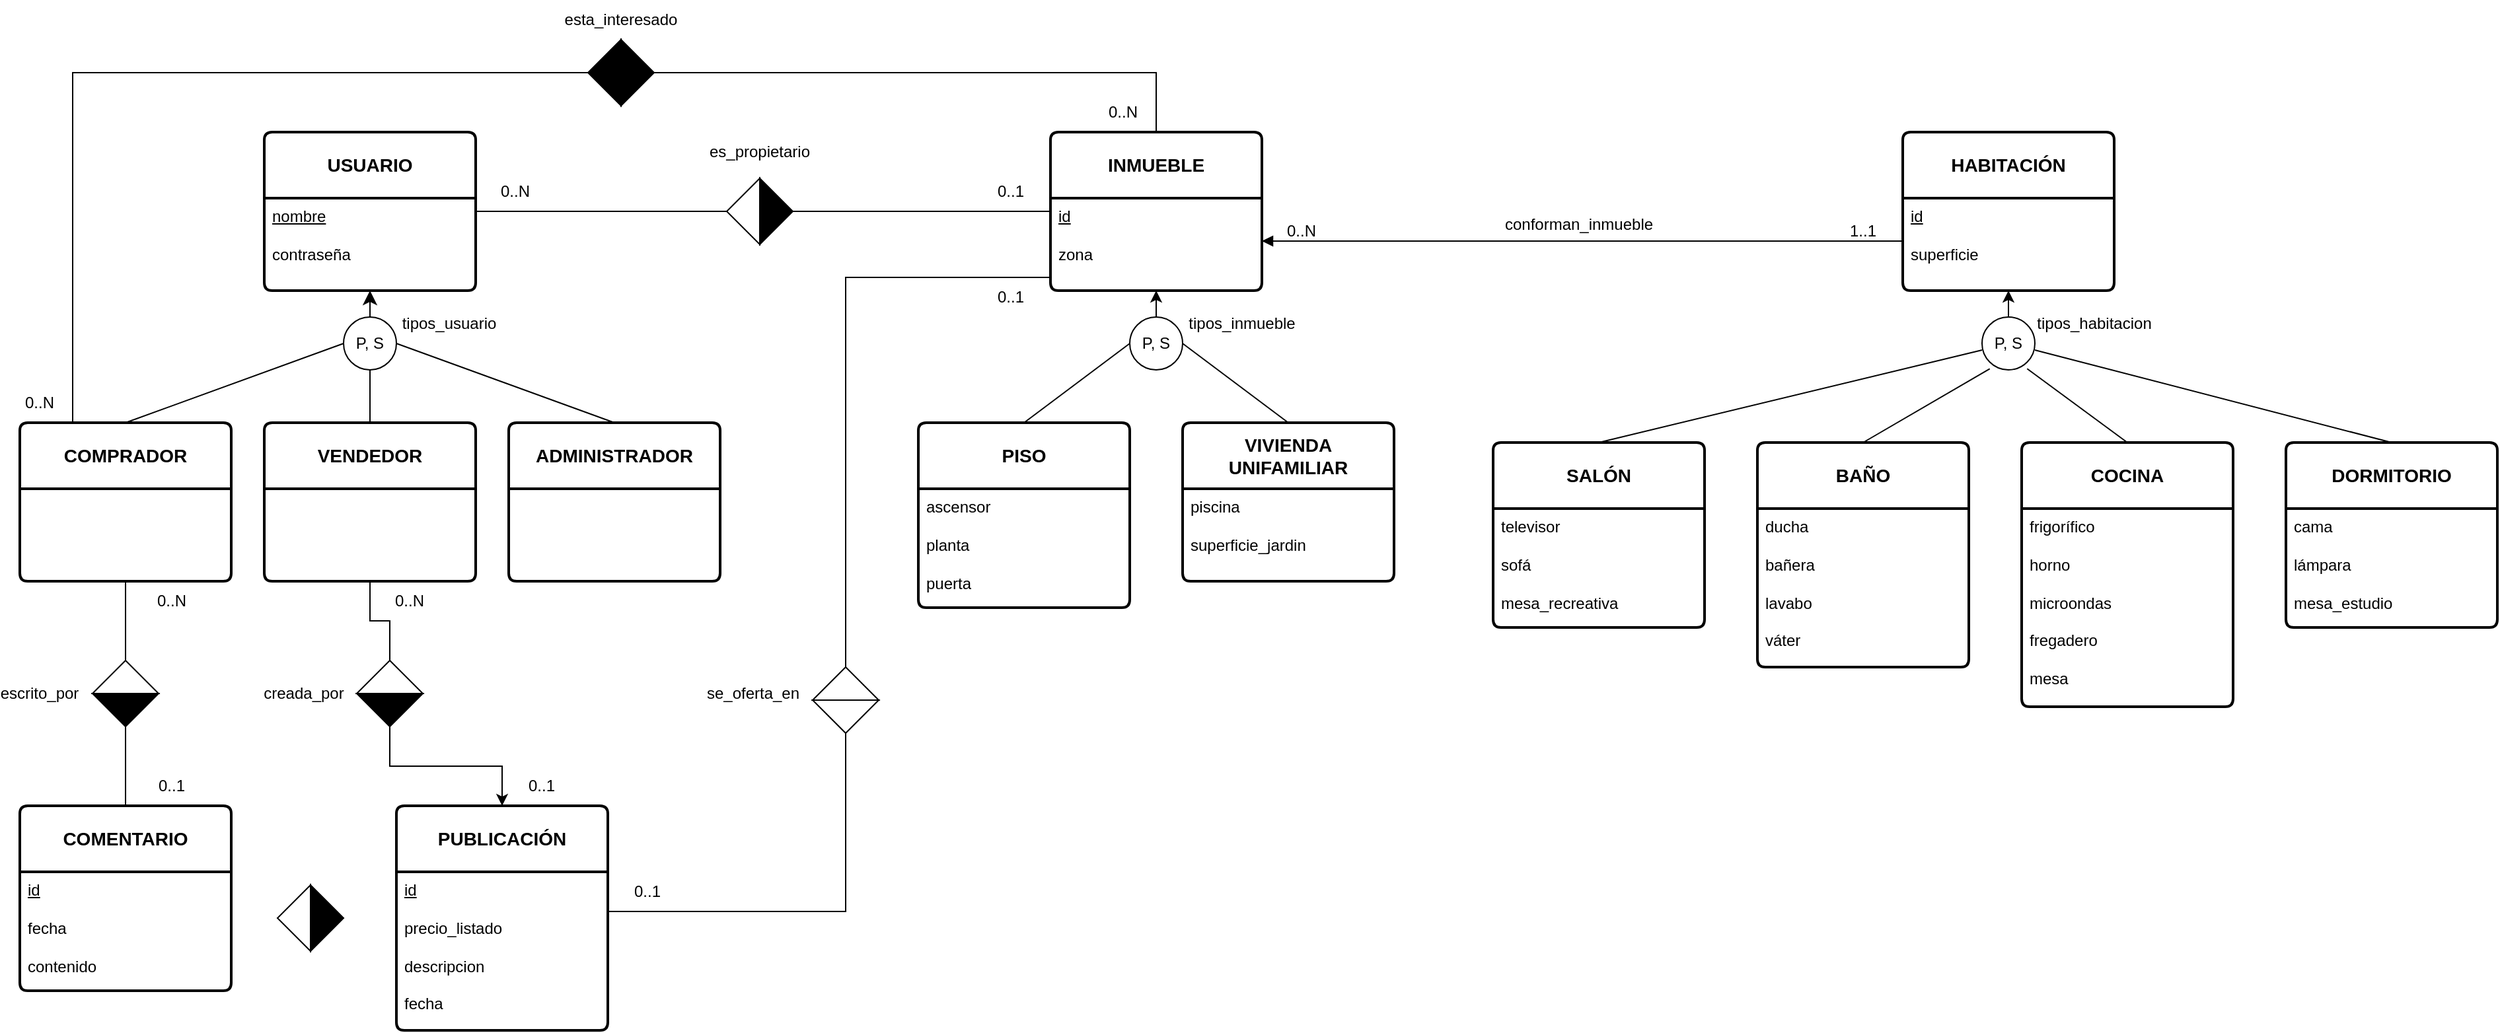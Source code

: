 <mxfile version="27.0.6">
  <diagram id="R2lEEEUBdFMjLlhIrx00" name="Page-1">
    <mxGraphModel dx="1723" dy="913" grid="1" gridSize="10" guides="1" tooltips="1" connect="1" arrows="1" fold="1" page="1" pageScale="1" pageWidth="850" pageHeight="1100" math="0" shadow="0" extFonts="Permanent Marker^https://fonts.googleapis.com/css?family=Permanent+Marker">
      <root>
        <mxCell id="0" />
        <mxCell id="1" parent="0" />
        <mxCell id="4e2i7B92s4lmDY4O2SuO-6" value="&lt;b&gt;USUARIO&lt;/b&gt;" style="swimlane;childLayout=stackLayout;horizontal=1;startSize=50;horizontalStack=0;rounded=1;fontSize=14;fontStyle=0;strokeWidth=2;resizeParent=0;resizeLast=1;shadow=0;dashed=0;align=center;arcSize=4;whiteSpace=wrap;html=1;" parent="1" vertex="1">
          <mxGeometry x="280" y="180" width="160" height="120" as="geometry" />
        </mxCell>
        <mxCell id="4e2i7B92s4lmDY4O2SuO-7" value="&lt;u&gt;nombre&lt;/u&gt;&lt;br&gt;&lt;br&gt;&lt;div&gt;contraseña&lt;/div&gt;" style="align=left;strokeColor=none;fillColor=none;spacingLeft=4;spacingRight=4;fontSize=12;verticalAlign=top;resizable=0;rotatable=0;part=1;html=1;whiteSpace=wrap;" parent="4e2i7B92s4lmDY4O2SuO-6" vertex="1">
          <mxGeometry y="50" width="160" height="70" as="geometry" />
        </mxCell>
        <mxCell id="4e2i7B92s4lmDY4O2SuO-20" style="edgeStyle=none;curved=1;rounded=0;orthogonalLoop=1;jettySize=auto;html=1;exitX=0.5;exitY=0;exitDx=0;exitDy=0;entryX=0;entryY=0.5;entryDx=0;entryDy=0;fontSize=12;startSize=8;endSize=8;endArrow=none;startFill=0;" parent="1" source="4e2i7B92s4lmDY4O2SuO-8" target="4e2i7B92s4lmDY4O2SuO-13" edge="1">
          <mxGeometry relative="1" as="geometry" />
        </mxCell>
        <mxCell id="3zyrOIfzfFuT3gQMHK2X-5" style="edgeStyle=orthogonalEdgeStyle;rounded=0;orthogonalLoop=1;jettySize=auto;html=1;exitX=0.25;exitY=0;exitDx=0;exitDy=0;entryX=1;entryY=0.5;entryDx=0;entryDy=0;endArrow=none;startFill=0;" edge="1" parent="1" source="4e2i7B92s4lmDY4O2SuO-8" target="3zyrOIfzfFuT3gQMHK2X-1">
          <mxGeometry relative="1" as="geometry" />
        </mxCell>
        <mxCell id="4e2i7B92s4lmDY4O2SuO-8" value="&lt;b&gt;COMPRADOR&lt;/b&gt;" style="swimlane;childLayout=stackLayout;horizontal=1;startSize=50;horizontalStack=0;rounded=1;fontSize=14;fontStyle=0;strokeWidth=2;resizeParent=0;resizeLast=1;shadow=0;dashed=0;align=center;arcSize=4;whiteSpace=wrap;html=1;" parent="1" vertex="1">
          <mxGeometry x="95" y="400" width="160" height="120" as="geometry" />
        </mxCell>
        <mxCell id="4e2i7B92s4lmDY4O2SuO-19" style="edgeStyle=none;curved=1;rounded=0;orthogonalLoop=1;jettySize=auto;html=1;exitX=0.5;exitY=0;exitDx=0;exitDy=0;entryX=0.5;entryY=1;entryDx=0;entryDy=0;fontSize=12;startSize=8;endSize=8;endArrow=none;startFill=0;" parent="1" source="4e2i7B92s4lmDY4O2SuO-10" target="4e2i7B92s4lmDY4O2SuO-13" edge="1">
          <mxGeometry relative="1" as="geometry" />
        </mxCell>
        <mxCell id="3zyrOIfzfFuT3gQMHK2X-24" style="rounded=0;orthogonalLoop=1;jettySize=auto;html=1;exitX=0.5;exitY=1;exitDx=0;exitDy=0;entryX=1;entryY=0.5;entryDx=0;entryDy=0;endArrow=none;startFill=0;elbow=vertical;edgeStyle=orthogonalEdgeStyle;" edge="1" parent="1" source="4e2i7B92s4lmDY4O2SuO-10" target="3zyrOIfzfFuT3gQMHK2X-20">
          <mxGeometry relative="1" as="geometry" />
        </mxCell>
        <mxCell id="4e2i7B92s4lmDY4O2SuO-10" value="&lt;b&gt;VENDEDOR&lt;/b&gt;" style="swimlane;childLayout=stackLayout;horizontal=1;startSize=50;horizontalStack=0;rounded=1;fontSize=14;fontStyle=0;strokeWidth=2;resizeParent=0;resizeLast=1;shadow=0;dashed=0;align=center;arcSize=4;whiteSpace=wrap;html=1;" parent="1" vertex="1">
          <mxGeometry x="280" y="400" width="160" height="120" as="geometry" />
        </mxCell>
        <mxCell id="4e2i7B92s4lmDY4O2SuO-18" style="edgeStyle=none;curved=1;rounded=0;orthogonalLoop=1;jettySize=auto;html=1;exitX=0.5;exitY=0;exitDx=0;exitDy=0;entryX=1;entryY=0.5;entryDx=0;entryDy=0;fontSize=12;startSize=8;endSize=8;endArrow=none;startFill=0;" parent="1" source="4e2i7B92s4lmDY4O2SuO-11" target="4e2i7B92s4lmDY4O2SuO-13" edge="1">
          <mxGeometry relative="1" as="geometry" />
        </mxCell>
        <mxCell id="4e2i7B92s4lmDY4O2SuO-11" value="&lt;b&gt;ADMINISTRADOR&lt;/b&gt;" style="swimlane;childLayout=stackLayout;horizontal=1;startSize=50;horizontalStack=0;rounded=1;fontSize=14;fontStyle=0;strokeWidth=2;resizeParent=0;resizeLast=1;shadow=0;dashed=0;align=center;arcSize=4;whiteSpace=wrap;html=1;" parent="1" vertex="1">
          <mxGeometry x="465" y="400" width="160" height="120" as="geometry" />
        </mxCell>
        <mxCell id="4e2i7B92s4lmDY4O2SuO-14" style="edgeStyle=none;curved=1;rounded=0;orthogonalLoop=1;jettySize=auto;html=1;exitX=0.5;exitY=0;exitDx=0;exitDy=0;entryX=0.5;entryY=1;entryDx=0;entryDy=0;fontSize=12;startSize=8;endSize=8;" parent="1" source="4e2i7B92s4lmDY4O2SuO-13" target="4e2i7B92s4lmDY4O2SuO-7" edge="1">
          <mxGeometry relative="1" as="geometry" />
        </mxCell>
        <mxCell id="4e2i7B92s4lmDY4O2SuO-13" value="P, S" style="ellipse;whiteSpace=wrap;html=1;aspect=fixed;" parent="1" vertex="1">
          <mxGeometry x="340" y="320" width="40" height="40" as="geometry" />
        </mxCell>
        <mxCell id="4e2i7B92s4lmDY4O2SuO-21" value="tipos_usuario" style="text;html=1;align=center;verticalAlign=middle;whiteSpace=wrap;rounded=0;" parent="1" vertex="1">
          <mxGeometry x="390" y="310" width="60" height="30" as="geometry" />
        </mxCell>
        <mxCell id="4e2i7B92s4lmDY4O2SuO-22" value="&lt;b&gt;INMUEBLE&lt;/b&gt;" style="swimlane;childLayout=stackLayout;horizontal=1;startSize=50;horizontalStack=0;rounded=1;fontSize=14;fontStyle=0;strokeWidth=2;resizeParent=0;resizeLast=1;shadow=0;dashed=0;align=center;arcSize=4;whiteSpace=wrap;html=1;" parent="1" vertex="1">
          <mxGeometry x="875" y="180" width="160" height="120" as="geometry" />
        </mxCell>
        <mxCell id="4e2i7B92s4lmDY4O2SuO-23" value="&lt;u&gt;id&lt;/u&gt;&lt;br&gt;&lt;br&gt;&lt;div&gt;zona&lt;/div&gt;" style="align=left;strokeColor=none;fillColor=none;spacingLeft=4;spacingRight=4;fontSize=12;verticalAlign=top;resizable=0;rotatable=0;part=1;html=1;whiteSpace=wrap;" parent="4e2i7B92s4lmDY4O2SuO-22" vertex="1">
          <mxGeometry y="50" width="160" height="70" as="geometry" />
        </mxCell>
        <mxCell id="v-jbXw5zntiqwaU9itKJ-7" style="edgeStyle=none;curved=1;rounded=0;orthogonalLoop=1;jettySize=auto;html=1;exitX=0.5;exitY=0;exitDx=0;exitDy=0;entryX=0;entryY=0.5;entryDx=0;entryDy=0;fontSize=12;startSize=8;endSize=8;endArrow=none;startFill=0;" parent="1" edge="1">
          <mxGeometry relative="1" as="geometry">
            <mxPoint x="935" y="340" as="targetPoint" />
            <mxPoint x="855.0" y="400.0" as="sourcePoint" />
          </mxGeometry>
        </mxCell>
        <mxCell id="v-jbXw5zntiqwaU9itKJ-11" style="edgeStyle=none;curved=1;rounded=0;orthogonalLoop=1;jettySize=auto;html=1;exitX=0.5;exitY=0;exitDx=0;exitDy=0;entryX=1;entryY=0.5;entryDx=0;entryDy=0;fontSize=12;startSize=8;endSize=8;endArrow=none;startFill=0;" parent="1" edge="1">
          <mxGeometry relative="1" as="geometry">
            <mxPoint x="975" y="340" as="targetPoint" />
            <mxPoint x="1055.0" y="400.0" as="sourcePoint" />
          </mxGeometry>
        </mxCell>
        <mxCell id="v-jbXw5zntiqwaU9itKJ-15" style="edgeStyle=orthogonalEdgeStyle;rounded=0;orthogonalLoop=1;jettySize=auto;html=1;exitX=0.5;exitY=0;exitDx=0;exitDy=0;entryX=0.5;entryY=1;entryDx=0;entryDy=0;" parent="1" source="v-jbXw5zntiqwaU9itKJ-14" target="4e2i7B92s4lmDY4O2SuO-23" edge="1">
          <mxGeometry relative="1" as="geometry" />
        </mxCell>
        <mxCell id="v-jbXw5zntiqwaU9itKJ-14" value="P, S" style="ellipse;whiteSpace=wrap;html=1;aspect=fixed;" parent="1" vertex="1">
          <mxGeometry x="935" y="320" width="40" height="40" as="geometry" />
        </mxCell>
        <mxCell id="v-jbXw5zntiqwaU9itKJ-16" value="tipos_inmueble" style="text;html=1;align=center;verticalAlign=middle;whiteSpace=wrap;rounded=0;" parent="1" vertex="1">
          <mxGeometry x="990" y="310" width="60" height="30" as="geometry" />
        </mxCell>
        <mxCell id="v-jbXw5zntiqwaU9itKJ-18" value="&lt;b&gt;PISO&lt;/b&gt;" style="swimlane;childLayout=stackLayout;horizontal=1;startSize=50;horizontalStack=0;rounded=1;fontSize=14;fontStyle=0;strokeWidth=2;resizeParent=0;resizeLast=1;shadow=0;dashed=0;align=center;arcSize=4;whiteSpace=wrap;html=1;" parent="1" vertex="1">
          <mxGeometry x="775" y="400" width="160" height="140" as="geometry" />
        </mxCell>
        <mxCell id="v-jbXw5zntiqwaU9itKJ-19" value="&lt;div&gt;ascensor&lt;/div&gt;&lt;div&gt;&lt;br&gt;&lt;/div&gt;planta&lt;div&gt;&lt;br&gt;&lt;/div&gt;&lt;div&gt;puerta&lt;/div&gt;" style="align=left;strokeColor=none;fillColor=none;spacingLeft=4;spacingRight=4;fontSize=12;verticalAlign=top;resizable=0;rotatable=0;part=1;html=1;whiteSpace=wrap;" parent="v-jbXw5zntiqwaU9itKJ-18" vertex="1">
          <mxGeometry y="50" width="160" height="90" as="geometry" />
        </mxCell>
        <mxCell id="v-jbXw5zntiqwaU9itKJ-20" value="&lt;b&gt;VIVIENDA UNIFAMILIAR&lt;/b&gt;" style="swimlane;childLayout=stackLayout;horizontal=1;startSize=50;horizontalStack=0;rounded=1;fontSize=14;fontStyle=0;strokeWidth=2;resizeParent=0;resizeLast=1;shadow=0;dashed=0;align=center;arcSize=4;whiteSpace=wrap;html=1;" parent="1" vertex="1">
          <mxGeometry x="975" y="400" width="160" height="120" as="geometry" />
        </mxCell>
        <mxCell id="v-jbXw5zntiqwaU9itKJ-21" value="piscina&lt;div&gt;&lt;br&gt;&lt;/div&gt;&lt;div&gt;superficie_jardin&lt;/div&gt;" style="align=left;strokeColor=none;fillColor=none;spacingLeft=4;spacingRight=4;fontSize=12;verticalAlign=top;resizable=0;rotatable=0;part=1;html=1;whiteSpace=wrap;" parent="v-jbXw5zntiqwaU9itKJ-20" vertex="1">
          <mxGeometry y="50" width="160" height="70" as="geometry" />
        </mxCell>
        <mxCell id="v-jbXw5zntiqwaU9itKJ-22" value="&lt;b&gt;HABITACIÓN&lt;/b&gt;" style="swimlane;childLayout=stackLayout;horizontal=1;startSize=50;horizontalStack=0;rounded=1;fontSize=14;fontStyle=0;strokeWidth=2;resizeParent=0;resizeLast=1;shadow=0;dashed=0;align=center;arcSize=4;whiteSpace=wrap;html=1;" parent="1" vertex="1">
          <mxGeometry x="1520" y="180" width="160" height="120" as="geometry" />
        </mxCell>
        <mxCell id="v-jbXw5zntiqwaU9itKJ-23" value="&lt;u&gt;id&lt;/u&gt;&lt;div&gt;&lt;br&gt;&lt;/div&gt;&lt;div&gt;superficie&lt;/div&gt;" style="align=left;strokeColor=none;fillColor=none;spacingLeft=4;spacingRight=4;fontSize=12;verticalAlign=top;resizable=0;rotatable=0;part=1;html=1;whiteSpace=wrap;" parent="v-jbXw5zntiqwaU9itKJ-22" vertex="1">
          <mxGeometry y="50" width="160" height="70" as="geometry" />
        </mxCell>
        <mxCell id="v-jbXw5zntiqwaU9itKJ-26" style="edgeStyle=orthogonalEdgeStyle;rounded=0;orthogonalLoop=1;jettySize=auto;html=1;exitX=0.5;exitY=0;exitDx=0;exitDy=0;entryX=0.5;entryY=1;entryDx=0;entryDy=0;" parent="1" source="v-jbXw5zntiqwaU9itKJ-27" edge="1">
          <mxGeometry relative="1" as="geometry">
            <mxPoint x="1600" y="300" as="targetPoint" />
          </mxGeometry>
        </mxCell>
        <mxCell id="v-jbXw5zntiqwaU9itKJ-42" style="rounded=0;orthogonalLoop=1;jettySize=auto;html=1;exitX=1;exitY=0.5;exitDx=0;exitDy=0;entryX=0.5;entryY=0;entryDx=0;entryDy=0;endArrow=none;startFill=0;" parent="1" target="v-jbXw5zntiqwaU9itKJ-37" edge="1">
          <mxGeometry relative="1" as="geometry">
            <mxPoint x="1620" y="345" as="sourcePoint" />
          </mxGeometry>
        </mxCell>
        <mxCell id="v-jbXw5zntiqwaU9itKJ-27" value="P, S" style="ellipse;whiteSpace=wrap;html=1;aspect=fixed;" parent="1" vertex="1">
          <mxGeometry x="1580" y="320" width="40" height="40" as="geometry" />
        </mxCell>
        <mxCell id="v-jbXw5zntiqwaU9itKJ-28" value="tipos_habitacion" style="text;html=1;align=center;verticalAlign=middle;whiteSpace=wrap;rounded=0;" parent="1" vertex="1">
          <mxGeometry x="1635" y="310" width="60" height="30" as="geometry" />
        </mxCell>
        <mxCell id="v-jbXw5zntiqwaU9itKJ-39" style="rounded=0;orthogonalLoop=1;jettySize=auto;html=1;exitX=0.5;exitY=0;exitDx=0;exitDy=0;entryX=0;entryY=0.5;entryDx=0;entryDy=0;endArrow=none;startFill=0;" parent="1" source="v-jbXw5zntiqwaU9itKJ-29" edge="1">
          <mxGeometry relative="1" as="geometry">
            <mxPoint x="1580" y="345" as="targetPoint" />
          </mxGeometry>
        </mxCell>
        <mxCell id="v-jbXw5zntiqwaU9itKJ-29" value="&lt;b&gt;SALÓN&lt;/b&gt;" style="swimlane;childLayout=stackLayout;horizontal=1;startSize=50;horizontalStack=0;rounded=1;fontSize=14;fontStyle=0;strokeWidth=2;resizeParent=0;resizeLast=1;shadow=0;dashed=0;align=center;arcSize=4;whiteSpace=wrap;html=1;" parent="1" vertex="1">
          <mxGeometry x="1210" y="415" width="160" height="140" as="geometry" />
        </mxCell>
        <mxCell id="v-jbXw5zntiqwaU9itKJ-30" value="televisor&lt;div&gt;&lt;br&gt;&lt;/div&gt;&lt;div&gt;sofá&lt;/div&gt;&lt;div&gt;&lt;br&gt;&lt;/div&gt;&lt;div&gt;mesa_recreativa&lt;/div&gt;" style="align=left;strokeColor=none;fillColor=none;spacingLeft=4;spacingRight=4;fontSize=12;verticalAlign=top;resizable=0;rotatable=0;part=1;html=1;whiteSpace=wrap;" parent="v-jbXw5zntiqwaU9itKJ-29" vertex="1">
          <mxGeometry y="50" width="160" height="90" as="geometry" />
        </mxCell>
        <mxCell id="v-jbXw5zntiqwaU9itKJ-40" style="rounded=0;orthogonalLoop=1;jettySize=auto;html=1;exitX=0.5;exitY=0;exitDx=0;exitDy=0;entryX=0;entryY=1;entryDx=0;entryDy=0;endArrow=none;startFill=0;" parent="1" source="v-jbXw5zntiqwaU9itKJ-31" edge="1">
          <mxGeometry relative="1" as="geometry">
            <mxPoint x="1585.858" y="359.142" as="targetPoint" />
          </mxGeometry>
        </mxCell>
        <mxCell id="v-jbXw5zntiqwaU9itKJ-31" value="&lt;b&gt;BAÑO&lt;/b&gt;" style="swimlane;childLayout=stackLayout;horizontal=1;startSize=50;horizontalStack=0;rounded=1;fontSize=14;fontStyle=0;strokeWidth=2;resizeParent=0;resizeLast=1;shadow=0;dashed=0;align=center;arcSize=4;whiteSpace=wrap;html=1;" parent="1" vertex="1">
          <mxGeometry x="1410" y="415" width="160" height="170" as="geometry" />
        </mxCell>
        <mxCell id="v-jbXw5zntiqwaU9itKJ-32" value="ducha&lt;div&gt;&lt;br&gt;&lt;/div&gt;&lt;div&gt;bañera&lt;/div&gt;&lt;div&gt;&lt;br&gt;&lt;/div&gt;&lt;div&gt;lavabo&lt;/div&gt;&lt;div&gt;&lt;br&gt;&lt;/div&gt;&lt;div&gt;váter&lt;/div&gt;" style="align=left;strokeColor=none;fillColor=none;spacingLeft=4;spacingRight=4;fontSize=12;verticalAlign=top;resizable=0;rotatable=0;part=1;html=1;whiteSpace=wrap;" parent="v-jbXw5zntiqwaU9itKJ-31" vertex="1">
          <mxGeometry y="50" width="160" height="120" as="geometry" />
        </mxCell>
        <mxCell id="v-jbXw5zntiqwaU9itKJ-41" style="rounded=0;orthogonalLoop=1;jettySize=auto;html=1;exitX=0.5;exitY=0;exitDx=0;exitDy=0;entryX=1;entryY=1;entryDx=0;entryDy=0;endArrow=none;startFill=0;" parent="1" source="v-jbXw5zntiqwaU9itKJ-33" edge="1">
          <mxGeometry relative="1" as="geometry">
            <mxPoint x="1614.142" y="359.142" as="targetPoint" />
          </mxGeometry>
        </mxCell>
        <mxCell id="v-jbXw5zntiqwaU9itKJ-33" value="&lt;b&gt;COCINA&lt;/b&gt;" style="swimlane;childLayout=stackLayout;horizontal=1;startSize=50;horizontalStack=0;rounded=1;fontSize=14;fontStyle=0;strokeWidth=2;resizeParent=0;resizeLast=1;shadow=0;dashed=0;align=center;arcSize=4;whiteSpace=wrap;html=1;" parent="1" vertex="1">
          <mxGeometry x="1610" y="415" width="160" height="200" as="geometry" />
        </mxCell>
        <mxCell id="v-jbXw5zntiqwaU9itKJ-34" value="frigorífico&lt;div&gt;&lt;br&gt;&lt;/div&gt;&lt;div&gt;horno&lt;/div&gt;&lt;div&gt;&lt;br&gt;&lt;/div&gt;&lt;div&gt;microondas&lt;/div&gt;&lt;div&gt;&lt;br&gt;&lt;/div&gt;&lt;div&gt;fregadero&lt;/div&gt;&lt;div&gt;&lt;br&gt;&lt;/div&gt;&lt;div&gt;mesa&lt;/div&gt;" style="align=left;strokeColor=none;fillColor=none;spacingLeft=4;spacingRight=4;fontSize=12;verticalAlign=top;resizable=0;rotatable=0;part=1;html=1;whiteSpace=wrap;" parent="v-jbXw5zntiqwaU9itKJ-33" vertex="1">
          <mxGeometry y="50" width="160" height="150" as="geometry" />
        </mxCell>
        <mxCell id="v-jbXw5zntiqwaU9itKJ-37" value="&lt;b&gt;DORMITORIO&lt;/b&gt;" style="swimlane;childLayout=stackLayout;horizontal=1;startSize=50;horizontalStack=0;rounded=1;fontSize=14;fontStyle=0;strokeWidth=2;resizeParent=0;resizeLast=1;shadow=0;dashed=0;align=center;arcSize=4;whiteSpace=wrap;html=1;" parent="1" vertex="1">
          <mxGeometry x="1810" y="415" width="160" height="140" as="geometry" />
        </mxCell>
        <mxCell id="v-jbXw5zntiqwaU9itKJ-38" value="cama&lt;div&gt;&lt;br&gt;&lt;/div&gt;&lt;div&gt;lámpara&lt;/div&gt;&lt;div&gt;&lt;br&gt;&lt;/div&gt;&lt;div&gt;mesa_estudio&lt;/div&gt;" style="align=left;strokeColor=none;fillColor=none;spacingLeft=4;spacingRight=4;fontSize=12;verticalAlign=top;resizable=0;rotatable=0;part=1;html=1;whiteSpace=wrap;" parent="v-jbXw5zntiqwaU9itKJ-37" vertex="1">
          <mxGeometry y="50" width="160" height="90" as="geometry" />
        </mxCell>
        <mxCell id="v-jbXw5zntiqwaU9itKJ-43" value="&lt;b&gt;PUBLICACIÓN&lt;/b&gt;" style="swimlane;childLayout=stackLayout;horizontal=1;startSize=50;horizontalStack=0;rounded=1;fontSize=14;fontStyle=0;strokeWidth=2;resizeParent=0;resizeLast=1;shadow=0;dashed=0;align=center;arcSize=4;whiteSpace=wrap;html=1;" parent="1" vertex="1">
          <mxGeometry x="380" y="690" width="160" height="170" as="geometry" />
        </mxCell>
        <mxCell id="v-jbXw5zntiqwaU9itKJ-44" value="&lt;u&gt;id&lt;/u&gt;&lt;br&gt;&lt;br&gt;&lt;div&gt;precio_listado&lt;/div&gt;&lt;div&gt;&lt;br&gt;&lt;/div&gt;&lt;div&gt;descripcion&lt;/div&gt;&lt;div&gt;&lt;br&gt;&lt;/div&gt;&lt;div&gt;fecha&lt;/div&gt;" style="align=left;strokeColor=none;fillColor=none;spacingLeft=4;spacingRight=4;fontSize=12;verticalAlign=top;resizable=0;rotatable=0;part=1;html=1;whiteSpace=wrap;" parent="v-jbXw5zntiqwaU9itKJ-43" vertex="1">
          <mxGeometry y="50" width="160" height="120" as="geometry" />
        </mxCell>
        <mxCell id="v-jbXw5zntiqwaU9itKJ-54" value="&lt;b&gt;COMENTARIO&lt;/b&gt;" style="swimlane;childLayout=stackLayout;horizontal=1;startSize=50;horizontalStack=0;rounded=1;fontSize=14;fontStyle=0;strokeWidth=2;resizeParent=0;resizeLast=1;shadow=0;dashed=0;align=center;arcSize=4;whiteSpace=wrap;html=1;" parent="1" vertex="1">
          <mxGeometry x="95" y="690" width="160" height="140" as="geometry" />
        </mxCell>
        <mxCell id="v-jbXw5zntiqwaU9itKJ-55" value="&lt;u&gt;id&lt;/u&gt;&lt;br&gt;&lt;br&gt;&lt;div&gt;fecha&lt;/div&gt;&lt;div&gt;&lt;br&gt;&lt;/div&gt;&lt;div&gt;contenido&lt;/div&gt;&lt;div&gt;&lt;br&gt;&lt;/div&gt;" style="align=left;strokeColor=none;fillColor=none;spacingLeft=4;spacingRight=4;fontSize=12;verticalAlign=top;resizable=0;rotatable=0;part=1;html=1;whiteSpace=wrap;" parent="v-jbXw5zntiqwaU9itKJ-54" vertex="1">
          <mxGeometry y="50" width="160" height="90" as="geometry" />
        </mxCell>
        <mxCell id="v-jbXw5zntiqwaU9itKJ-61" style="edgeStyle=orthogonalEdgeStyle;rounded=0;orthogonalLoop=1;jettySize=auto;html=1;exitX=1;exitY=0.5;exitDx=0;exitDy=0;entryX=0.5;entryY=0;entryDx=0;entryDy=0;endArrow=none;startFill=0;" parent="1" source="v-jbXw5zntiqwaU9itKJ-58" target="v-jbXw5zntiqwaU9itKJ-54" edge="1">
          <mxGeometry relative="1" as="geometry" />
        </mxCell>
        <mxCell id="v-jbXw5zntiqwaU9itKJ-58" value="" style="triangle;whiteSpace=wrap;html=1;direction=south;fillColor=#000000;" parent="1" vertex="1">
          <mxGeometry x="150" y="605" width="50" height="25" as="geometry" />
        </mxCell>
        <mxCell id="v-jbXw5zntiqwaU9itKJ-60" style="edgeStyle=orthogonalEdgeStyle;rounded=0;orthogonalLoop=1;jettySize=auto;html=1;exitX=1;exitY=0.5;exitDx=0;exitDy=0;entryX=0.5;entryY=1;entryDx=0;entryDy=0;endArrow=none;startFill=0;" parent="1" source="v-jbXw5zntiqwaU9itKJ-59" target="4e2i7B92s4lmDY4O2SuO-8" edge="1">
          <mxGeometry relative="1" as="geometry" />
        </mxCell>
        <mxCell id="v-jbXw5zntiqwaU9itKJ-59" value="" style="triangle;whiteSpace=wrap;html=1;direction=north;" parent="1" vertex="1">
          <mxGeometry x="150" y="580" width="50" height="25" as="geometry" />
        </mxCell>
        <mxCell id="v-jbXw5zntiqwaU9itKJ-62" value="escrito_por" style="text;html=1;align=center;verticalAlign=middle;whiteSpace=wrap;rounded=0;" parent="1" vertex="1">
          <mxGeometry x="80" y="590" width="60" height="30" as="geometry" />
        </mxCell>
        <mxCell id="v-jbXw5zntiqwaU9itKJ-63" value="0..1" style="text;html=1;align=center;verticalAlign=middle;whiteSpace=wrap;rounded=0;" parent="1" vertex="1">
          <mxGeometry x="180" y="660" width="60" height="30" as="geometry" />
        </mxCell>
        <mxCell id="v-jbXw5zntiqwaU9itKJ-64" value="0..N" style="text;html=1;align=center;verticalAlign=middle;whiteSpace=wrap;rounded=0;" parent="1" vertex="1">
          <mxGeometry x="180" y="520" width="60" height="30" as="geometry" />
        </mxCell>
        <mxCell id="v-jbXw5zntiqwaU9itKJ-66" value="" style="triangle;whiteSpace=wrap;html=1;direction=west;fillColor=#FFFFFF;" parent="1" vertex="1">
          <mxGeometry x="630" y="215" width="25" height="50" as="geometry" />
        </mxCell>
        <mxCell id="v-jbXw5zntiqwaU9itKJ-73" style="edgeStyle=orthogonalEdgeStyle;rounded=0;orthogonalLoop=1;jettySize=auto;html=1;exitX=1;exitY=0.5;exitDx=0;exitDy=0;entryX=0;entryY=0.5;entryDx=0;entryDy=0;endArrow=none;startFill=0;" parent="1" source="v-jbXw5zntiqwaU9itKJ-68" target="4e2i7B92s4lmDY4O2SuO-22" edge="1">
          <mxGeometry relative="1" as="geometry" />
        </mxCell>
        <mxCell id="v-jbXw5zntiqwaU9itKJ-68" value="" style="triangle;whiteSpace=wrap;html=1;direction=east;gradientColor=none;fillColor=#000000;" parent="1" vertex="1">
          <mxGeometry x="655" y="215" width="25" height="50" as="geometry" />
        </mxCell>
        <mxCell id="v-jbXw5zntiqwaU9itKJ-70" value="0..1" style="text;html=1;align=center;verticalAlign=middle;whiteSpace=wrap;rounded=0;" parent="1" vertex="1">
          <mxGeometry x="815" y="210" width="60" height="30" as="geometry" />
        </mxCell>
        <mxCell id="v-jbXw5zntiqwaU9itKJ-71" value="0..N" style="text;html=1;align=center;verticalAlign=middle;whiteSpace=wrap;rounded=0;" parent="1" vertex="1">
          <mxGeometry x="440" y="210" width="60" height="30" as="geometry" />
        </mxCell>
        <mxCell id="v-jbXw5zntiqwaU9itKJ-76" style="edgeStyle=orthogonalEdgeStyle;rounded=0;orthogonalLoop=1;jettySize=auto;html=1;exitX=1;exitY=0.5;exitDx=0;exitDy=0;endArrow=none;startFill=0;entryX=1;entryY=0.143;entryDx=0;entryDy=0;entryPerimeter=0;" parent="1" source="v-jbXw5zntiqwaU9itKJ-66" target="4e2i7B92s4lmDY4O2SuO-7" edge="1">
          <mxGeometry relative="1" as="geometry">
            <mxPoint x="625" y="239.57" as="sourcePoint" />
            <mxPoint x="480" y="240" as="targetPoint" />
          </mxGeometry>
        </mxCell>
        <mxCell id="v-jbXw5zntiqwaU9itKJ-77" value="es_propietario" style="text;html=1;align=center;verticalAlign=middle;whiteSpace=wrap;rounded=0;" parent="1" vertex="1">
          <mxGeometry x="625" y="180" width="60" height="30" as="geometry" />
        </mxCell>
        <mxCell id="3zyrOIfzfFuT3gQMHK2X-1" value="" style="triangle;whiteSpace=wrap;html=1;direction=west;fillColor=#000000;" vertex="1" parent="1">
          <mxGeometry x="525" y="110" width="25" height="50" as="geometry" />
        </mxCell>
        <mxCell id="3zyrOIfzfFuT3gQMHK2X-6" style="edgeStyle=orthogonalEdgeStyle;rounded=0;orthogonalLoop=1;jettySize=auto;html=1;exitX=1;exitY=0.5;exitDx=0;exitDy=0;endArrow=none;startFill=0;entryX=0.5;entryY=0;entryDx=0;entryDy=0;" edge="1" parent="1" source="3zyrOIfzfFuT3gQMHK2X-2" target="4e2i7B92s4lmDY4O2SuO-22">
          <mxGeometry relative="1" as="geometry">
            <mxPoint x="955" y="190" as="targetPoint" />
          </mxGeometry>
        </mxCell>
        <mxCell id="3zyrOIfzfFuT3gQMHK2X-2" value="" style="triangle;whiteSpace=wrap;html=1;direction=east;gradientColor=none;fillColor=#000000;" vertex="1" parent="1">
          <mxGeometry x="550" y="110" width="25" height="50" as="geometry" />
        </mxCell>
        <mxCell id="3zyrOIfzfFuT3gQMHK2X-3" value="esta_interesado" style="text;html=1;align=center;verticalAlign=middle;whiteSpace=wrap;rounded=0;" vertex="1" parent="1">
          <mxGeometry x="520" y="80" width="60" height="30" as="geometry" />
        </mxCell>
        <mxCell id="3zyrOIfzfFuT3gQMHK2X-7" value="0..N" style="text;html=1;align=center;verticalAlign=middle;whiteSpace=wrap;rounded=0;" vertex="1" parent="1">
          <mxGeometry x="80" y="370" width="60" height="30" as="geometry" />
        </mxCell>
        <mxCell id="3zyrOIfzfFuT3gQMHK2X-8" value="0..N" style="text;html=1;align=center;verticalAlign=middle;whiteSpace=wrap;rounded=0;" vertex="1" parent="1">
          <mxGeometry x="900" y="150" width="60" height="30" as="geometry" />
        </mxCell>
        <mxCell id="3zyrOIfzfFuT3gQMHK2X-25" style="edgeStyle=orthogonalEdgeStyle;rounded=0;orthogonalLoop=1;jettySize=auto;html=1;exitX=1;exitY=0.5;exitDx=0;exitDy=0;entryX=0.5;entryY=0;entryDx=0;entryDy=0;" edge="1" parent="1" source="3zyrOIfzfFuT3gQMHK2X-18" target="v-jbXw5zntiqwaU9itKJ-43">
          <mxGeometry relative="1" as="geometry" />
        </mxCell>
        <mxCell id="3zyrOIfzfFuT3gQMHK2X-18" value="" style="triangle;whiteSpace=wrap;html=1;direction=south;fillColor=#000000;" vertex="1" parent="1">
          <mxGeometry x="350" y="605" width="50" height="25" as="geometry" />
        </mxCell>
        <mxCell id="3zyrOIfzfFuT3gQMHK2X-20" value="" style="triangle;whiteSpace=wrap;html=1;direction=north;" vertex="1" parent="1">
          <mxGeometry x="350" y="580" width="50" height="25" as="geometry" />
        </mxCell>
        <mxCell id="3zyrOIfzfFuT3gQMHK2X-21" value="creada_por" style="text;html=1;align=center;verticalAlign=middle;whiteSpace=wrap;rounded=0;" vertex="1" parent="1">
          <mxGeometry x="280" y="590" width="60" height="30" as="geometry" />
        </mxCell>
        <mxCell id="3zyrOIfzfFuT3gQMHK2X-22" value="0..1" style="text;html=1;align=center;verticalAlign=middle;whiteSpace=wrap;rounded=0;" vertex="1" parent="1">
          <mxGeometry x="460" y="660" width="60" height="30" as="geometry" />
        </mxCell>
        <mxCell id="3zyrOIfzfFuT3gQMHK2X-23" value="0..N" style="text;html=1;align=center;verticalAlign=middle;whiteSpace=wrap;rounded=0;" vertex="1" parent="1">
          <mxGeometry x="360" y="520" width="60" height="30" as="geometry" />
        </mxCell>
        <mxCell id="3zyrOIfzfFuT3gQMHK2X-28" value="conforman_inmueble" style="text;html=1;align=center;verticalAlign=middle;whiteSpace=wrap;rounded=0;" vertex="1" parent="1">
          <mxGeometry x="1245" y="235" width="60" height="30" as="geometry" />
        </mxCell>
        <mxCell id="3zyrOIfzfFuT3gQMHK2X-41" style="rounded=0;orthogonalLoop=1;jettySize=auto;html=1;exitX=1;exitY=0.75;exitDx=0;exitDy=0;entryX=0;entryY=0.75;entryDx=0;entryDy=0;endArrow=block;endFill=1;" edge="1" parent="1" source="3zyrOIfzfFuT3gQMHK2X-35" target="3zyrOIfzfFuT3gQMHK2X-36">
          <mxGeometry relative="1" as="geometry" />
        </mxCell>
        <mxCell id="3zyrOIfzfFuT3gQMHK2X-35" value="1..1" style="text;html=1;align=center;verticalAlign=middle;whiteSpace=wrap;rounded=0;" vertex="1" parent="1">
          <mxGeometry x="1460" y="240" width="60" height="30" as="geometry" />
        </mxCell>
        <mxCell id="3zyrOIfzfFuT3gQMHK2X-36" value="0..N" style="text;html=1;align=center;verticalAlign=middle;whiteSpace=wrap;rounded=0;" vertex="1" parent="1">
          <mxGeometry x="1035" y="240" width="60" height="30" as="geometry" />
        </mxCell>
        <mxCell id="3zyrOIfzfFuT3gQMHK2X-42" value="" style="triangle;whiteSpace=wrap;html=1;direction=south;fillColor=#FFFFFF;" vertex="1" parent="1">
          <mxGeometry x="695" y="610" width="50" height="25" as="geometry" />
        </mxCell>
        <mxCell id="3zyrOIfzfFuT3gQMHK2X-46" style="edgeStyle=orthogonalEdgeStyle;rounded=0;orthogonalLoop=1;jettySize=auto;html=1;exitX=1;exitY=0.5;exitDx=0;exitDy=0;entryX=0;entryY=0.75;entryDx=0;entryDy=0;endArrow=none;startFill=0;" edge="1" parent="1" source="3zyrOIfzfFuT3gQMHK2X-43" target="4e2i7B92s4lmDY4O2SuO-22">
          <mxGeometry relative="1" as="geometry">
            <Array as="points">
              <mxPoint x="720" y="290" />
              <mxPoint x="875" y="290" />
            </Array>
          </mxGeometry>
        </mxCell>
        <mxCell id="3zyrOIfzfFuT3gQMHK2X-43" value="" style="triangle;whiteSpace=wrap;html=1;direction=north;" vertex="1" parent="1">
          <mxGeometry x="695" y="585" width="50" height="25" as="geometry" />
        </mxCell>
        <mxCell id="3zyrOIfzfFuT3gQMHK2X-44" value="se_oferta_en" style="text;html=1;align=center;verticalAlign=middle;whiteSpace=wrap;rounded=0;" vertex="1" parent="1">
          <mxGeometry x="620" y="590" width="60" height="30" as="geometry" />
        </mxCell>
        <mxCell id="3zyrOIfzfFuT3gQMHK2X-45" style="edgeStyle=orthogonalEdgeStyle;rounded=0;orthogonalLoop=1;jettySize=auto;html=1;exitX=1;exitY=0.25;exitDx=0;exitDy=0;entryX=1;entryY=0.5;entryDx=0;entryDy=0;endArrow=none;startFill=0;" edge="1" parent="1" source="v-jbXw5zntiqwaU9itKJ-44" target="3zyrOIfzfFuT3gQMHK2X-42">
          <mxGeometry relative="1" as="geometry" />
        </mxCell>
        <mxCell id="3zyrOIfzfFuT3gQMHK2X-47" value="0..1" style="text;html=1;align=center;verticalAlign=middle;whiteSpace=wrap;rounded=0;" vertex="1" parent="1">
          <mxGeometry x="540" y="740" width="60" height="30" as="geometry" />
        </mxCell>
        <mxCell id="3zyrOIfzfFuT3gQMHK2X-48" value="0..1" style="text;html=1;align=center;verticalAlign=middle;whiteSpace=wrap;rounded=0;" vertex="1" parent="1">
          <mxGeometry x="815" y="290" width="60" height="30" as="geometry" />
        </mxCell>
        <mxCell id="3zyrOIfzfFuT3gQMHK2X-49" value="" style="triangle;whiteSpace=wrap;html=1;direction=west;fillColor=#FFFFFF;" vertex="1" parent="1">
          <mxGeometry x="290" y="750" width="25" height="50" as="geometry" />
        </mxCell>
        <mxCell id="3zyrOIfzfFuT3gQMHK2X-50" value="" style="triangle;whiteSpace=wrap;html=1;direction=east;gradientColor=none;fillColor=#000000;" vertex="1" parent="1">
          <mxGeometry x="315" y="750" width="25" height="50" as="geometry" />
        </mxCell>
      </root>
    </mxGraphModel>
  </diagram>
</mxfile>

